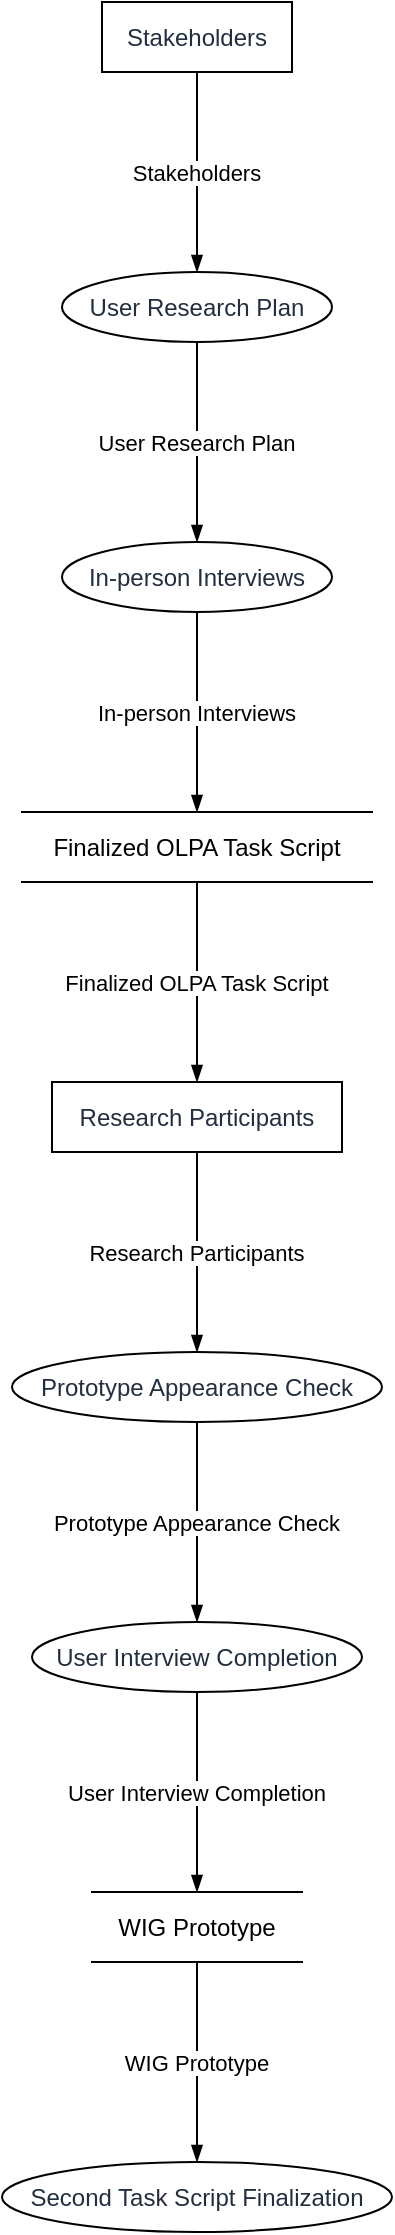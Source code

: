 <mxfile version="23.0.2" type="device">
  <diagram name="Page-1" id="J2TflACvbUBrQByAFKef">
    <mxGraphModel dx="794" dy="511" grid="1" gridSize="10" guides="1" tooltips="1" connect="1" arrows="1" fold="1" page="1" pageScale="1" pageWidth="827" pageHeight="1169" math="0" shadow="0">
      <root>
        <mxCell id="0" />
        <mxCell id="1" parent="0" />
        <UserObject label="Stakeholders" type="externalEntity" placeholders="1" id="ABII8s_c9pJXBlOYWwV5-1">
          <mxCell style="shape=rectangle;whiteSpace=wrap;html=1;fillColor=#ffffff;strokeColor=#000000;align=center;verticalAlign=middle;fontColor=#232F3E;" vertex="1" parent="1">
            <mxGeometry x="50" width="95" height="35" as="geometry" />
          </mxCell>
        </UserObject>
        <UserObject label="User Research Plan" type="process" source="1" flow="Stakeholders" placeholders="1" id="ABII8s_c9pJXBlOYWwV5-2">
          <mxCell style="shape=ellipse;perimeter=ellipsePerimeter;whiteSpace=wrap;html=1;fillColor=#ffffff;strokeColor=#000000;align=center;verticalAlign=middle;fontColor=#232F3E;" vertex="1" parent="1">
            <mxGeometry x="30" y="135" width="135" height="35" as="geometry" />
          </mxCell>
        </UserObject>
        <UserObject label="In-person Interviews" type="process" source="2" flow="User Research Plan" placeholders="1" id="ABII8s_c9pJXBlOYWwV5-3">
          <mxCell style="shape=ellipse;perimeter=ellipsePerimeter;whiteSpace=wrap;html=1;fillColor=#ffffff;strokeColor=#000000;align=center;verticalAlign=middle;fontColor=#232F3E;" vertex="1" parent="1">
            <mxGeometry x="30" y="270" width="135" height="35" as="geometry" />
          </mxCell>
        </UserObject>
        <UserObject label="Finalized OLPA Task Script" type="dataStore" source="3" flow="In-person Interviews" placeholders="1" id="ABII8s_c9pJXBlOYWwV5-4">
          <mxCell style="html=1;dashed=0;whiteSpace=wrap;shape=partialRectangle;right=0;left=0;" vertex="1" parent="1">
            <mxGeometry x="10" y="405" width="175" height="35" as="geometry" />
          </mxCell>
        </UserObject>
        <UserObject label="Research Participants" type="externalEntity" source="4" flow="Finalized OLPA Task Script" placeholders="1" id="ABII8s_c9pJXBlOYWwV5-5">
          <mxCell style="shape=rectangle;whiteSpace=wrap;html=1;fillColor=#ffffff;strokeColor=#000000;align=center;verticalAlign=middle;fontColor=#232F3E;" vertex="1" parent="1">
            <mxGeometry x="25" y="540" width="145" height="35" as="geometry" />
          </mxCell>
        </UserObject>
        <UserObject label="Prototype Appearance Check" type="process" source="5" flow="Research Participants" placeholders="1" id="ABII8s_c9pJXBlOYWwV5-6">
          <mxCell style="shape=ellipse;perimeter=ellipsePerimeter;whiteSpace=wrap;html=1;fillColor=#ffffff;strokeColor=#000000;align=center;verticalAlign=middle;fontColor=#232F3E;" vertex="1" parent="1">
            <mxGeometry x="5" y="675" width="185" height="35" as="geometry" />
          </mxCell>
        </UserObject>
        <UserObject label="User Interview Completion" type="process" source="6" flow="Prototype Appearance Check" placeholders="1" id="ABII8s_c9pJXBlOYWwV5-7">
          <mxCell style="shape=ellipse;perimeter=ellipsePerimeter;whiteSpace=wrap;html=1;fillColor=#ffffff;strokeColor=#000000;align=center;verticalAlign=middle;fontColor=#232F3E;" vertex="1" parent="1">
            <mxGeometry x="15" y="810" width="165" height="35" as="geometry" />
          </mxCell>
        </UserObject>
        <UserObject label="WIG Prototype" type="dataStore" source="7" flow="User Interview Completion" placeholders="1" id="ABII8s_c9pJXBlOYWwV5-8">
          <mxCell style="html=1;dashed=0;whiteSpace=wrap;shape=partialRectangle;right=0;left=0;" vertex="1" parent="1">
            <mxGeometry x="45" y="945" width="105" height="35" as="geometry" />
          </mxCell>
        </UserObject>
        <UserObject label="Second Task Script Finalization" type="process" source="8" flow="WIG Prototype" placeholders="1" id="ABII8s_c9pJXBlOYWwV5-9">
          <mxCell style="shape=ellipse;perimeter=ellipsePerimeter;whiteSpace=wrap;html=1;fillColor=#ffffff;strokeColor=#000000;align=center;verticalAlign=middle;fontColor=#232F3E;" vertex="1" parent="1">
            <mxGeometry y="1080" width="195" height="35" as="geometry" />
          </mxCell>
        </UserObject>
        <mxCell id="ABII8s_c9pJXBlOYWwV5-10" value="Stakeholders" style="endArrow=blockThin;endFill=1;fontSize=11;orthogonal=1;noEdgeStyle=1;" edge="1" parent="1" source="ABII8s_c9pJXBlOYWwV5-1" target="ABII8s_c9pJXBlOYWwV5-2">
          <mxGeometry relative="1" as="geometry">
            <Array as="points">
              <mxPoint x="97.5" y="47" />
              <mxPoint x="97.5" y="123" />
            </Array>
          </mxGeometry>
        </mxCell>
        <mxCell id="ABII8s_c9pJXBlOYWwV5-11" value="User Research Plan" style="endArrow=blockThin;endFill=1;fontSize=11;orthogonal=1;noEdgeStyle=1;" edge="1" parent="1" source="ABII8s_c9pJXBlOYWwV5-2" target="ABII8s_c9pJXBlOYWwV5-3">
          <mxGeometry relative="1" as="geometry">
            <Array as="points">
              <mxPoint x="97.5" y="182" />
              <mxPoint x="97.5" y="258" />
            </Array>
          </mxGeometry>
        </mxCell>
        <mxCell id="ABII8s_c9pJXBlOYWwV5-12" value="In-person Interviews" style="endArrow=blockThin;endFill=1;fontSize=11;orthogonal=1;noEdgeStyle=1;" edge="1" parent="1" source="ABII8s_c9pJXBlOYWwV5-3" target="ABII8s_c9pJXBlOYWwV5-4">
          <mxGeometry relative="1" as="geometry">
            <Array as="points">
              <mxPoint x="97.5" y="317" />
              <mxPoint x="97.5" y="393" />
            </Array>
          </mxGeometry>
        </mxCell>
        <mxCell id="ABII8s_c9pJXBlOYWwV5-13" value="Finalized OLPA Task Script" style="endArrow=blockThin;endFill=1;fontSize=11;orthogonal=1;noEdgeStyle=1;" edge="1" parent="1" source="ABII8s_c9pJXBlOYWwV5-4" target="ABII8s_c9pJXBlOYWwV5-5">
          <mxGeometry relative="1" as="geometry">
            <Array as="points">
              <mxPoint x="97.5" y="452" />
              <mxPoint x="97.5" y="528" />
            </Array>
          </mxGeometry>
        </mxCell>
        <mxCell id="ABII8s_c9pJXBlOYWwV5-14" value="Research Participants" style="endArrow=blockThin;endFill=1;fontSize=11;orthogonal=1;noEdgeStyle=1;" edge="1" parent="1" source="ABII8s_c9pJXBlOYWwV5-5" target="ABII8s_c9pJXBlOYWwV5-6">
          <mxGeometry relative="1" as="geometry">
            <Array as="points">
              <mxPoint x="97.5" y="587" />
              <mxPoint x="97.5" y="663" />
            </Array>
          </mxGeometry>
        </mxCell>
        <mxCell id="ABII8s_c9pJXBlOYWwV5-15" value="Prototype Appearance Check" style="endArrow=blockThin;endFill=1;fontSize=11;orthogonal=1;noEdgeStyle=1;" edge="1" parent="1" source="ABII8s_c9pJXBlOYWwV5-6" target="ABII8s_c9pJXBlOYWwV5-7">
          <mxGeometry relative="1" as="geometry">
            <Array as="points">
              <mxPoint x="97.5" y="722" />
              <mxPoint x="97.5" y="798" />
            </Array>
          </mxGeometry>
        </mxCell>
        <mxCell id="ABII8s_c9pJXBlOYWwV5-16" value="User Interview Completion" style="endArrow=blockThin;endFill=1;fontSize=11;orthogonal=1;noEdgeStyle=1;" edge="1" parent="1" source="ABII8s_c9pJXBlOYWwV5-7" target="ABII8s_c9pJXBlOYWwV5-8">
          <mxGeometry relative="1" as="geometry">
            <Array as="points">
              <mxPoint x="97.5" y="857" />
              <mxPoint x="97.5" y="933" />
            </Array>
          </mxGeometry>
        </mxCell>
        <mxCell id="ABII8s_c9pJXBlOYWwV5-17" value="WIG Prototype" style="endArrow=blockThin;endFill=1;fontSize=11;orthogonal=1;noEdgeStyle=1;" edge="1" parent="1" source="ABII8s_c9pJXBlOYWwV5-8" target="ABII8s_c9pJXBlOYWwV5-9">
          <mxGeometry relative="1" as="geometry">
            <Array as="points">
              <mxPoint x="97.5" y="992" />
              <mxPoint x="97.5" y="1068" />
            </Array>
          </mxGeometry>
        </mxCell>
      </root>
    </mxGraphModel>
  </diagram>
</mxfile>
